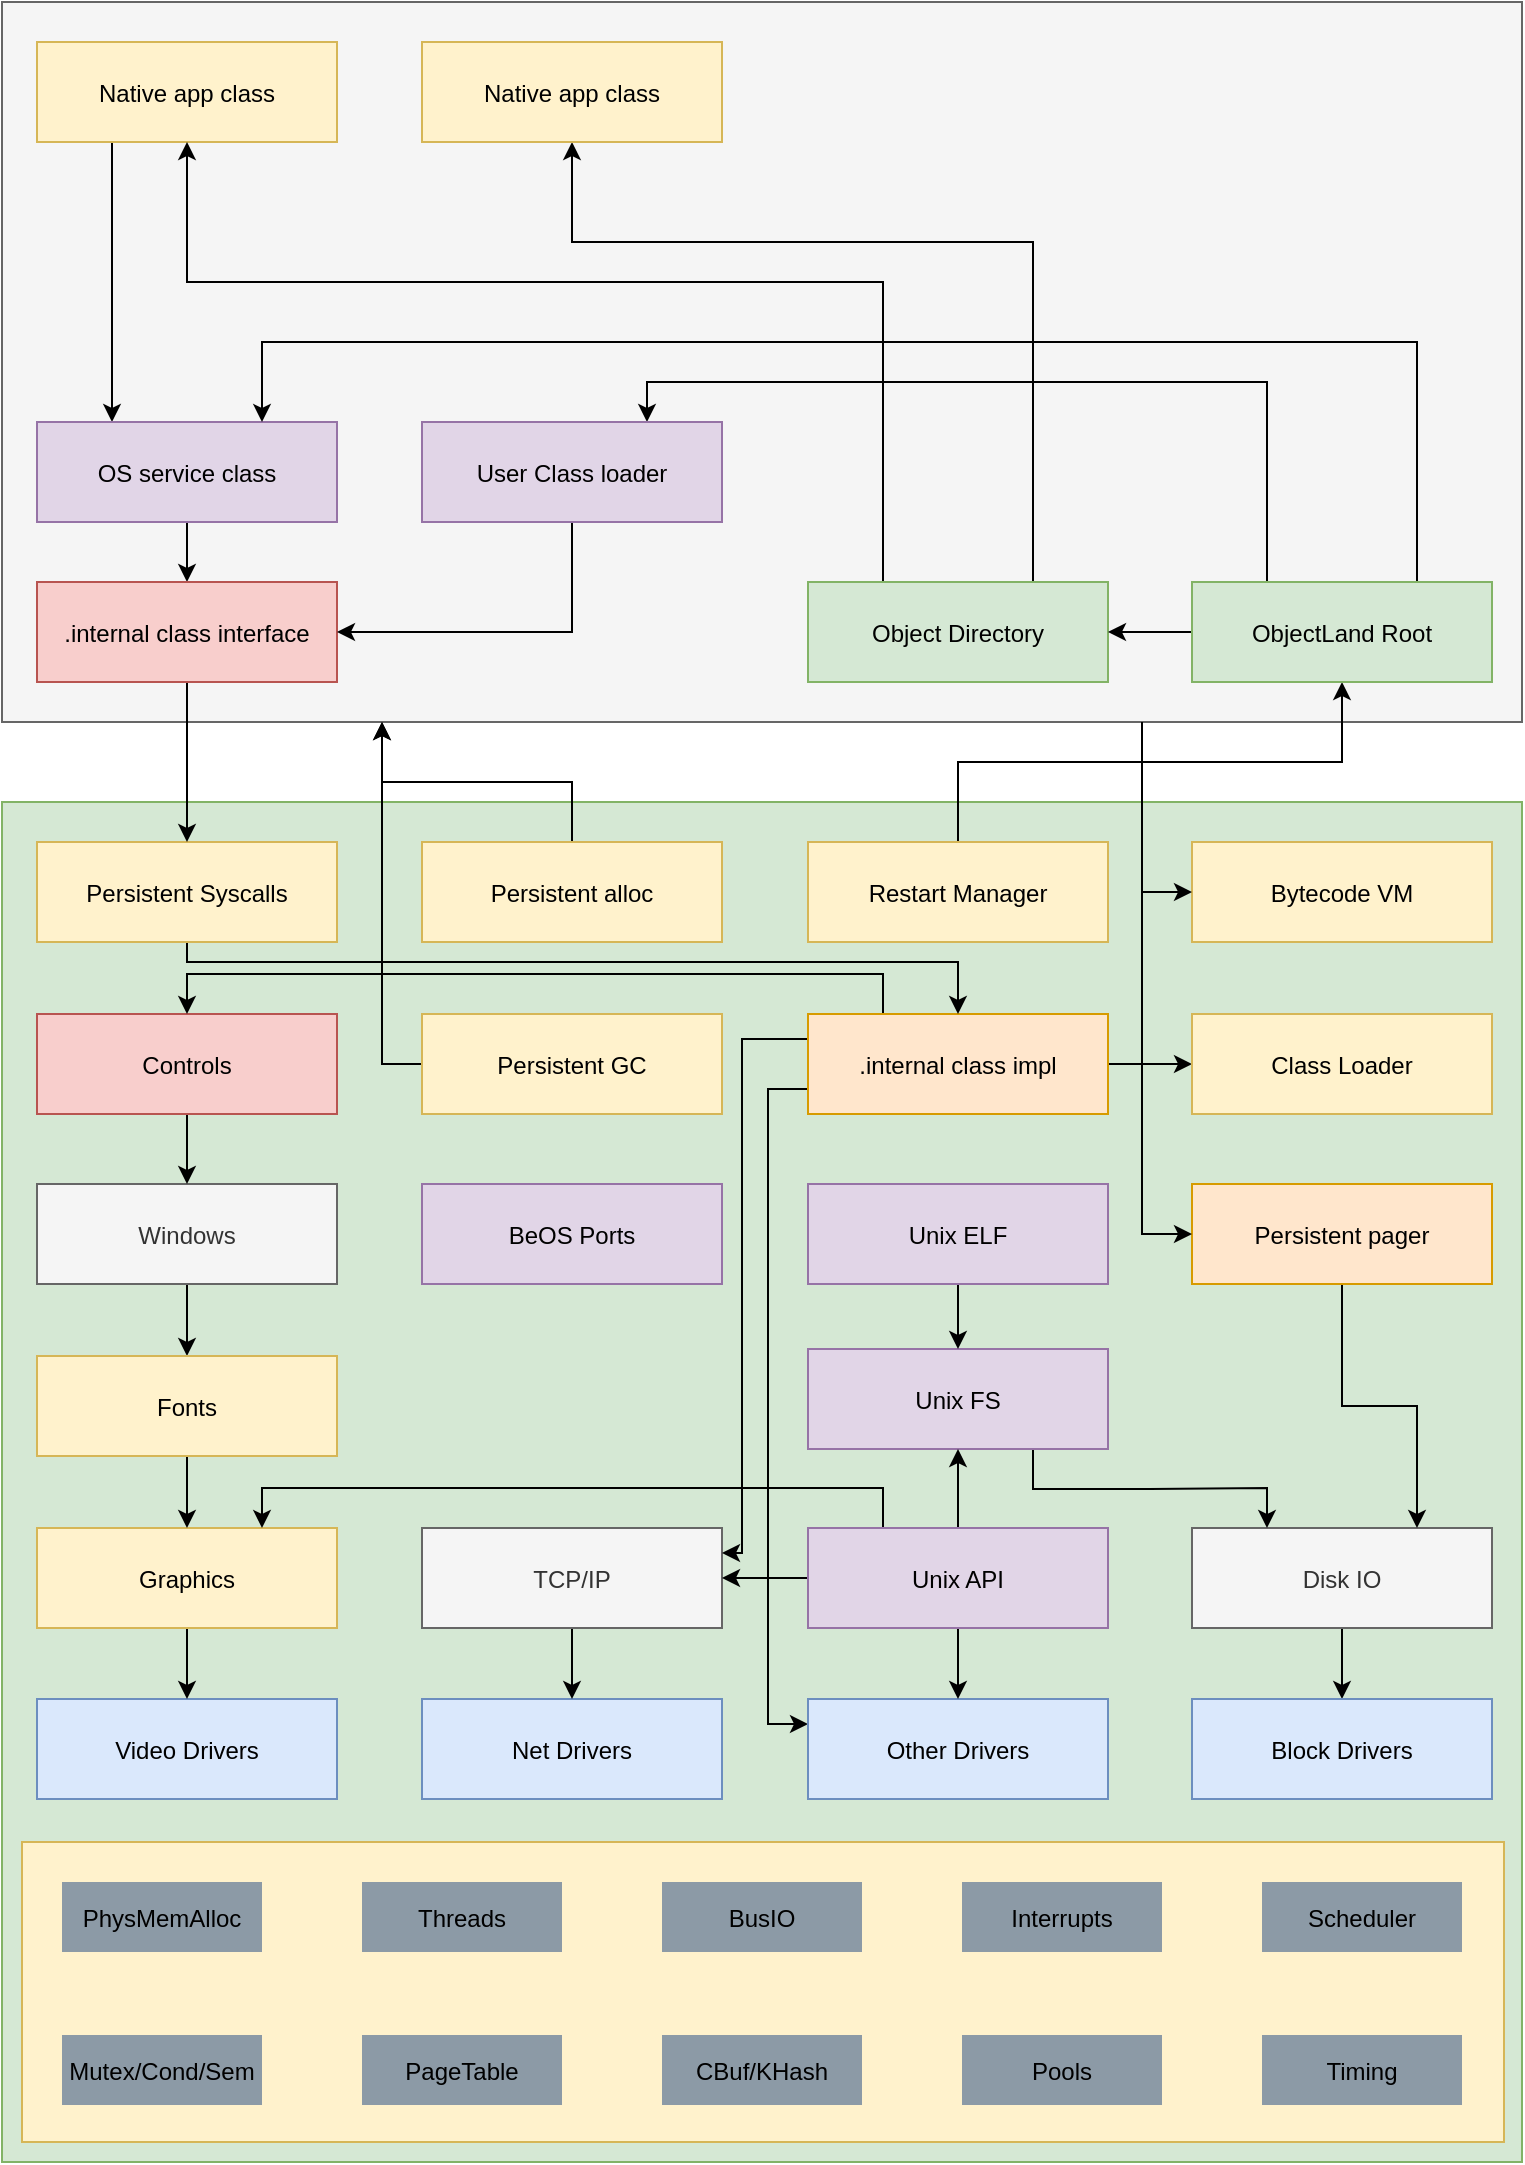 <mxfile version="12.2.0" type="github" pages="1">
  <diagram id="MmI_iWkdmgnguwUkRg-a" name="Page-1">
    <mxGraphModel dx="1550" dy="600" grid="1" gridSize="10" guides="1" tooltips="1" connect="1" arrows="1" fold="1" page="1" pageScale="1" pageWidth="827" pageHeight="1169" math="0" shadow="0">
      <root>
        <mxCell id="0"/>
        <mxCell id="1" parent="0"/>
        <mxCell id="dQvQc72deKFeYz-QL_CX-1" value="" style="fillColor=#f5f5f5;strokeColor=#666666;fontColor=#333333;" vertex="1" parent="1">
          <mxGeometry x="40" y="40" width="760" height="360" as="geometry"/>
        </mxCell>
        <mxCell id="dQvQc72deKFeYz-QL_CX-2" value="" style="fillColor=#d5e8d4;strokeColor=#82b366;" vertex="1" parent="1">
          <mxGeometry x="40" y="440" width="760" height="680" as="geometry"/>
        </mxCell>
        <mxCell id="dQvQc72deKFeYz-QL_CX-51" style="edgeStyle=orthogonalEdgeStyle;rounded=0;orthogonalLoop=1;jettySize=auto;html=1;exitX=0.5;exitY=1;exitDx=0;exitDy=0;entryX=0.5;entryY=0;entryDx=0;entryDy=0;" edge="1" parent="1" source="dQvQc72deKFeYz-QL_CX-3" target="dQvQc72deKFeYz-QL_CX-5">
          <mxGeometry relative="1" as="geometry"/>
        </mxCell>
        <mxCell id="dQvQc72deKFeYz-QL_CX-3" value="Disk IO" style="fillColor=#f5f5f5;strokeColor=#666666;fontColor=#333333;imageHeight=24;imageWidth=120;" vertex="1" parent="1">
          <mxGeometry x="635" y="803" width="150" height="50" as="geometry"/>
        </mxCell>
        <mxCell id="dQvQc72deKFeYz-QL_CX-54" style="edgeStyle=orthogonalEdgeStyle;rounded=0;orthogonalLoop=1;jettySize=auto;html=1;exitX=0.5;exitY=1;exitDx=0;exitDy=0;entryX=0.75;entryY=0;entryDx=0;entryDy=0;" edge="1" parent="1" source="dQvQc72deKFeYz-QL_CX-4" target="dQvQc72deKFeYz-QL_CX-3">
          <mxGeometry relative="1" as="geometry"/>
        </mxCell>
        <mxCell id="dQvQc72deKFeYz-QL_CX-4" value="Persistent pager" style="fillColor=#ffe6cc;strokeColor=#d79b00;imageHeight=24;imageWidth=120;" vertex="1" parent="1">
          <mxGeometry x="635" y="631" width="150" height="50" as="geometry"/>
        </mxCell>
        <mxCell id="dQvQc72deKFeYz-QL_CX-5" value="Block Drivers" style="fillColor=#dae8fc;strokeColor=#6c8ebf;imageHeight=24;imageWidth=120;" vertex="1" parent="1">
          <mxGeometry x="635" y="888.5" width="150" height="50" as="geometry"/>
        </mxCell>
        <mxCell id="dQvQc72deKFeYz-QL_CX-6" value="Bytecode VM" style="fillColor=#fff2cc;strokeColor=#d6b656;imageHeight=24;imageWidth=120;" vertex="1" parent="1">
          <mxGeometry x="635" y="460" width="150" height="50" as="geometry"/>
        </mxCell>
        <mxCell id="dQvQc72deKFeYz-QL_CX-7" value="Video Drivers" style="fillColor=#dae8fc;strokeColor=#6c8ebf;imageHeight=24;imageWidth=120;" vertex="1" parent="1">
          <mxGeometry x="57.5" y="888.5" width="150" height="50" as="geometry"/>
        </mxCell>
        <mxCell id="dQvQc72deKFeYz-QL_CX-70" style="edgeStyle=orthogonalEdgeStyle;rounded=0;orthogonalLoop=1;jettySize=auto;html=1;exitX=0.5;exitY=0;exitDx=0;exitDy=0;" edge="1" parent="1" source="dQvQc72deKFeYz-QL_CX-8" target="dQvQc72deKFeYz-QL_CX-29">
          <mxGeometry relative="1" as="geometry"/>
        </mxCell>
        <mxCell id="dQvQc72deKFeYz-QL_CX-8" value="Restart Manager" style="fillColor=#fff2cc;strokeColor=#d6b656;imageHeight=24;imageWidth=120;" vertex="1" parent="1">
          <mxGeometry x="443" y="460" width="150" height="50" as="geometry"/>
        </mxCell>
        <mxCell id="dQvQc72deKFeYz-QL_CX-58" style="edgeStyle=orthogonalEdgeStyle;rounded=0;orthogonalLoop=1;jettySize=auto;html=1;exitX=0.5;exitY=0;exitDx=0;exitDy=0;entryX=0.25;entryY=1;entryDx=0;entryDy=0;" edge="1" parent="1" source="dQvQc72deKFeYz-QL_CX-9" target="dQvQc72deKFeYz-QL_CX-1">
          <mxGeometry relative="1" as="geometry"/>
        </mxCell>
        <mxCell id="dQvQc72deKFeYz-QL_CX-9" value="Persistent alloc" style="fillColor=#fff2cc;strokeColor=#d6b656;imageHeight=24;imageWidth=120;" vertex="1" parent="1">
          <mxGeometry x="250" y="460" width="150" height="50" as="geometry"/>
        </mxCell>
        <mxCell id="dQvQc72deKFeYz-QL_CX-59" style="edgeStyle=orthogonalEdgeStyle;rounded=0;orthogonalLoop=1;jettySize=auto;html=1;exitX=0;exitY=0.5;exitDx=0;exitDy=0;" edge="1" parent="1" source="dQvQc72deKFeYz-QL_CX-10">
          <mxGeometry relative="1" as="geometry">
            <mxPoint x="230" y="400" as="targetPoint"/>
          </mxGeometry>
        </mxCell>
        <mxCell id="dQvQc72deKFeYz-QL_CX-10" value="Persistent GC" style="fillColor=#fff2cc;strokeColor=#d6b656;imageHeight=24;imageWidth=120;" vertex="1" parent="1">
          <mxGeometry x="250" y="546" width="150" height="50" as="geometry"/>
        </mxCell>
        <mxCell id="dQvQc72deKFeYz-QL_CX-47" style="edgeStyle=orthogonalEdgeStyle;rounded=0;orthogonalLoop=1;jettySize=auto;html=1;exitX=0.5;exitY=1;exitDx=0;exitDy=0;entryX=0.5;entryY=0;entryDx=0;entryDy=0;" edge="1" parent="1" source="dQvQc72deKFeYz-QL_CX-11" target="dQvQc72deKFeYz-QL_CX-14">
          <mxGeometry relative="1" as="geometry"/>
        </mxCell>
        <mxCell id="dQvQc72deKFeYz-QL_CX-11" value="Windows" style="fillColor=#f5f5f5;strokeColor=#666666;fontColor=#333333;imageHeight=24;imageWidth=120;" vertex="1" parent="1">
          <mxGeometry x="57.5" y="631" width="150" height="50" as="geometry"/>
        </mxCell>
        <mxCell id="dQvQc72deKFeYz-QL_CX-48" style="edgeStyle=orthogonalEdgeStyle;rounded=0;orthogonalLoop=1;jettySize=auto;html=1;exitX=0.5;exitY=1;exitDx=0;exitDy=0;entryX=0.5;entryY=0;entryDx=0;entryDy=0;" edge="1" parent="1" source="dQvQc72deKFeYz-QL_CX-12" target="dQvQc72deKFeYz-QL_CX-11">
          <mxGeometry relative="1" as="geometry"/>
        </mxCell>
        <mxCell id="dQvQc72deKFeYz-QL_CX-12" value="Controls" style="fillColor=#f8cecc;strokeColor=#b85450;imageHeight=24;imageWidth=120;" vertex="1" parent="1">
          <mxGeometry x="57.5" y="546" width="150" height="50" as="geometry"/>
        </mxCell>
        <mxCell id="dQvQc72deKFeYz-QL_CX-45" style="edgeStyle=orthogonalEdgeStyle;rounded=0;orthogonalLoop=1;jettySize=auto;html=1;exitX=0.5;exitY=1;exitDx=0;exitDy=0;" edge="1" parent="1" source="dQvQc72deKFeYz-QL_CX-13" target="dQvQc72deKFeYz-QL_CX-7">
          <mxGeometry relative="1" as="geometry"/>
        </mxCell>
        <mxCell id="dQvQc72deKFeYz-QL_CX-13" value="Graphics" style="fillColor=#fff2cc;strokeColor=#d6b656;imageHeight=24;imageWidth=120;" vertex="1" parent="1">
          <mxGeometry x="57.5" y="803" width="150" height="50" as="geometry"/>
        </mxCell>
        <mxCell id="dQvQc72deKFeYz-QL_CX-46" style="edgeStyle=orthogonalEdgeStyle;rounded=0;orthogonalLoop=1;jettySize=auto;html=1;exitX=0.5;exitY=1;exitDx=0;exitDy=0;" edge="1" parent="1" source="dQvQc72deKFeYz-QL_CX-14" target="dQvQc72deKFeYz-QL_CX-13">
          <mxGeometry relative="1" as="geometry"/>
        </mxCell>
        <mxCell id="dQvQc72deKFeYz-QL_CX-14" value="Fonts" style="fillColor=#fff2cc;strokeColor=#d6b656;imageHeight=24;imageWidth=120;" vertex="1" parent="1">
          <mxGeometry x="57.5" y="717" width="150" height="50" as="geometry"/>
        </mxCell>
        <mxCell id="dQvQc72deKFeYz-QL_CX-15" value="Net Drivers" style="fillColor=#dae8fc;strokeColor=#6c8ebf;imageHeight=24;imageWidth=120;" vertex="1" parent="1">
          <mxGeometry x="250" y="888.5" width="150" height="50" as="geometry"/>
        </mxCell>
        <mxCell id="dQvQc72deKFeYz-QL_CX-49" style="edgeStyle=orthogonalEdgeStyle;rounded=0;orthogonalLoop=1;jettySize=auto;html=1;exitX=0.5;exitY=1;exitDx=0;exitDy=0;entryX=0.5;entryY=0;entryDx=0;entryDy=0;" edge="1" parent="1" source="dQvQc72deKFeYz-QL_CX-16" target="dQvQc72deKFeYz-QL_CX-15">
          <mxGeometry relative="1" as="geometry"/>
        </mxCell>
        <mxCell id="dQvQc72deKFeYz-QL_CX-16" value="TCP/IP" style="fillColor=#f5f5f5;strokeColor=#666666;fontColor=#333333;imageHeight=24;imageWidth=120;" vertex="1" parent="1">
          <mxGeometry x="250" y="803" width="150" height="50" as="geometry"/>
        </mxCell>
        <mxCell id="dQvQc72deKFeYz-QL_CX-73" style="edgeStyle=orthogonalEdgeStyle;rounded=0;orthogonalLoop=1;jettySize=auto;html=1;exitX=0.25;exitY=0;exitDx=0;exitDy=0;entryX=0.5;entryY=0;entryDx=0;entryDy=0;" edge="1" parent="1" source="dQvQc72deKFeYz-QL_CX-17" target="dQvQc72deKFeYz-QL_CX-12">
          <mxGeometry relative="1" as="geometry"/>
        </mxCell>
        <mxCell id="dQvQc72deKFeYz-QL_CX-74" style="edgeStyle=orthogonalEdgeStyle;rounded=0;orthogonalLoop=1;jettySize=auto;html=1;exitX=1;exitY=0.5;exitDx=0;exitDy=0;entryX=0;entryY=0.5;entryDx=0;entryDy=0;" edge="1" parent="1" source="dQvQc72deKFeYz-QL_CX-17" target="dQvQc72deKFeYz-QL_CX-42">
          <mxGeometry relative="1" as="geometry"/>
        </mxCell>
        <mxCell id="dQvQc72deKFeYz-QL_CX-76" style="edgeStyle=orthogonalEdgeStyle;rounded=0;orthogonalLoop=1;jettySize=auto;html=1;exitX=0;exitY=0.25;exitDx=0;exitDy=0;entryX=1;entryY=0.25;entryDx=0;entryDy=0;" edge="1" parent="1" source="dQvQc72deKFeYz-QL_CX-17" target="dQvQc72deKFeYz-QL_CX-16">
          <mxGeometry relative="1" as="geometry">
            <Array as="points">
              <mxPoint x="410" y="559"/>
              <mxPoint x="410" y="816"/>
            </Array>
          </mxGeometry>
        </mxCell>
        <mxCell id="dQvQc72deKFeYz-QL_CX-77" style="edgeStyle=orthogonalEdgeStyle;rounded=0;orthogonalLoop=1;jettySize=auto;html=1;exitX=0;exitY=0.75;exitDx=0;exitDy=0;entryX=0;entryY=0.25;entryDx=0;entryDy=0;" edge="1" parent="1" source="dQvQc72deKFeYz-QL_CX-17" target="dQvQc72deKFeYz-QL_CX-18">
          <mxGeometry relative="1" as="geometry"/>
        </mxCell>
        <mxCell id="dQvQc72deKFeYz-QL_CX-17" value=".internal class impl" style="fillColor=#ffe6cc;strokeColor=#d79b00;imageHeight=24;imageWidth=120;" vertex="1" parent="1">
          <mxGeometry x="443" y="546" width="150" height="50" as="geometry"/>
        </mxCell>
        <mxCell id="dQvQc72deKFeYz-QL_CX-18" value="Other Drivers" style="fillColor=#dae8fc;strokeColor=#6c8ebf;imageHeight=24;imageWidth=120;" vertex="1" parent="1">
          <mxGeometry x="443" y="888.5" width="150" height="50" as="geometry"/>
        </mxCell>
        <mxCell id="dQvQc72deKFeYz-QL_CX-50" style="edgeStyle=orthogonalEdgeStyle;rounded=0;orthogonalLoop=1;jettySize=auto;html=1;exitX=0.75;exitY=1;exitDx=0;exitDy=0;entryX=0.25;entryY=0;entryDx=0;entryDy=0;" edge="1" parent="1" source="dQvQc72deKFeYz-QL_CX-19" target="dQvQc72deKFeYz-QL_CX-3">
          <mxGeometry relative="1" as="geometry"/>
        </mxCell>
        <mxCell id="dQvQc72deKFeYz-QL_CX-19" value="Unix FS" style="fillColor=#e1d5e7;strokeColor=#9673a6;imageHeight=24;imageWidth=120;" vertex="1" parent="1">
          <mxGeometry x="443" y="713.5" width="150" height="50" as="geometry"/>
        </mxCell>
        <mxCell id="dQvQc72deKFeYz-QL_CX-53" style="edgeStyle=orthogonalEdgeStyle;rounded=0;orthogonalLoop=1;jettySize=auto;html=1;exitX=0.5;exitY=0;exitDx=0;exitDy=0;entryX=0.5;entryY=1;entryDx=0;entryDy=0;" edge="1" parent="1" source="dQvQc72deKFeYz-QL_CX-20" target="dQvQc72deKFeYz-QL_CX-19">
          <mxGeometry relative="1" as="geometry"/>
        </mxCell>
        <mxCell id="dQvQc72deKFeYz-QL_CX-78" style="edgeStyle=orthogonalEdgeStyle;rounded=0;orthogonalLoop=1;jettySize=auto;html=1;exitX=0;exitY=0.5;exitDx=0;exitDy=0;entryX=1;entryY=0.5;entryDx=0;entryDy=0;" edge="1" parent="1" source="dQvQc72deKFeYz-QL_CX-20" target="dQvQc72deKFeYz-QL_CX-16">
          <mxGeometry relative="1" as="geometry"/>
        </mxCell>
        <mxCell id="dQvQc72deKFeYz-QL_CX-79" style="edgeStyle=orthogonalEdgeStyle;rounded=0;orthogonalLoop=1;jettySize=auto;html=1;exitX=0.5;exitY=1;exitDx=0;exitDy=0;entryX=0.5;entryY=0;entryDx=0;entryDy=0;" edge="1" parent="1" source="dQvQc72deKFeYz-QL_CX-20" target="dQvQc72deKFeYz-QL_CX-18">
          <mxGeometry relative="1" as="geometry"/>
        </mxCell>
        <mxCell id="dQvQc72deKFeYz-QL_CX-80" style="edgeStyle=orthogonalEdgeStyle;rounded=0;orthogonalLoop=1;jettySize=auto;html=1;exitX=0.25;exitY=0;exitDx=0;exitDy=0;entryX=0.75;entryY=0;entryDx=0;entryDy=0;" edge="1" parent="1" source="dQvQc72deKFeYz-QL_CX-20" target="dQvQc72deKFeYz-QL_CX-13">
          <mxGeometry relative="1" as="geometry"/>
        </mxCell>
        <mxCell id="dQvQc72deKFeYz-QL_CX-20" value="Unix API" style="fillColor=#e1d5e7;strokeColor=#9673a6;imageHeight=24;imageWidth=120;" vertex="1" parent="1">
          <mxGeometry x="443" y="803" width="150" height="50" as="geometry"/>
        </mxCell>
        <mxCell id="dQvQc72deKFeYz-QL_CX-52" style="edgeStyle=orthogonalEdgeStyle;rounded=0;orthogonalLoop=1;jettySize=auto;html=1;exitX=0.5;exitY=1;exitDx=0;exitDy=0;entryX=0.5;entryY=0;entryDx=0;entryDy=0;" edge="1" parent="1" source="dQvQc72deKFeYz-QL_CX-21" target="dQvQc72deKFeYz-QL_CX-19">
          <mxGeometry relative="1" as="geometry"/>
        </mxCell>
        <mxCell id="dQvQc72deKFeYz-QL_CX-21" value="Unix ELF" style="fillColor=#e1d5e7;strokeColor=#9673a6;imageHeight=24;imageWidth=120;" vertex="1" parent="1">
          <mxGeometry x="443" y="631" width="150" height="50" as="geometry"/>
        </mxCell>
        <mxCell id="dQvQc72deKFeYz-QL_CX-23" value="BeOS Ports" style="fillColor=#e1d5e7;strokeColor=#9673a6;imageHeight=24;imageWidth=120;" vertex="1" parent="1">
          <mxGeometry x="250" y="631" width="150" height="50" as="geometry"/>
        </mxCell>
        <mxCell id="dQvQc72deKFeYz-QL_CX-56" style="edgeStyle=orthogonalEdgeStyle;rounded=0;orthogonalLoop=1;jettySize=auto;html=1;exitX=0.5;exitY=1;exitDx=0;exitDy=0;" edge="1" parent="1" source="dQvQc72deKFeYz-QL_CX-24" target="dQvQc72deKFeYz-QL_CX-17">
          <mxGeometry relative="1" as="geometry">
            <Array as="points">
              <mxPoint x="133" y="520"/>
              <mxPoint x="518" y="520"/>
            </Array>
          </mxGeometry>
        </mxCell>
        <mxCell id="dQvQc72deKFeYz-QL_CX-24" value="Persistent Syscalls" style="fillColor=#fff2cc;strokeColor=#d6b656;imageHeight=24;imageWidth=120;" vertex="1" parent="1">
          <mxGeometry x="57.5" y="460" width="150" height="50" as="geometry"/>
        </mxCell>
        <mxCell id="dQvQc72deKFeYz-QL_CX-69" style="edgeStyle=orthogonalEdgeStyle;rounded=0;orthogonalLoop=1;jettySize=auto;html=1;exitX=0.25;exitY=1;exitDx=0;exitDy=0;entryX=0.25;entryY=0;entryDx=0;entryDy=0;" edge="1" parent="1" source="dQvQc72deKFeYz-QL_CX-25" target="dQvQc72deKFeYz-QL_CX-26">
          <mxGeometry relative="1" as="geometry"/>
        </mxCell>
        <mxCell id="dQvQc72deKFeYz-QL_CX-25" value="Native app class" style="fillColor=#fff2cc;strokeColor=#d6b656;imageHeight=24;imageWidth=120;" vertex="1" parent="1">
          <mxGeometry x="57.5" y="60" width="150" height="50" as="geometry"/>
        </mxCell>
        <mxCell id="dQvQc72deKFeYz-QL_CX-61" style="edgeStyle=orthogonalEdgeStyle;rounded=0;orthogonalLoop=1;jettySize=auto;html=1;exitX=0.5;exitY=1;exitDx=0;exitDy=0;entryX=0.5;entryY=0;entryDx=0;entryDy=0;" edge="1" parent="1" source="dQvQc72deKFeYz-QL_CX-26" target="dQvQc72deKFeYz-QL_CX-31">
          <mxGeometry relative="1" as="geometry"/>
        </mxCell>
        <mxCell id="dQvQc72deKFeYz-QL_CX-26" value="OS service class" style="fillColor=#e1d5e7;strokeColor=#9673a6;imageHeight=24;imageWidth=120;" vertex="1" parent="1">
          <mxGeometry x="57.5" y="250" width="150" height="50" as="geometry"/>
        </mxCell>
        <mxCell id="dQvQc72deKFeYz-QL_CX-66" style="edgeStyle=orthogonalEdgeStyle;rounded=0;orthogonalLoop=1;jettySize=auto;html=1;exitX=0.25;exitY=0;exitDx=0;exitDy=0;entryX=0.5;entryY=1;entryDx=0;entryDy=0;" edge="1" parent="1" source="dQvQc72deKFeYz-QL_CX-28" target="dQvQc72deKFeYz-QL_CX-25">
          <mxGeometry relative="1" as="geometry">
            <Array as="points">
              <mxPoint x="481" y="180"/>
              <mxPoint x="133" y="180"/>
            </Array>
          </mxGeometry>
        </mxCell>
        <mxCell id="dQvQc72deKFeYz-QL_CX-68" style="edgeStyle=orthogonalEdgeStyle;rounded=0;orthogonalLoop=1;jettySize=auto;html=1;exitX=0.75;exitY=0;exitDx=0;exitDy=0;" edge="1" parent="1" source="dQvQc72deKFeYz-QL_CX-28" target="dQvQc72deKFeYz-QL_CX-30">
          <mxGeometry relative="1" as="geometry">
            <Array as="points">
              <mxPoint x="556" y="160"/>
              <mxPoint x="325" y="160"/>
            </Array>
          </mxGeometry>
        </mxCell>
        <mxCell id="dQvQc72deKFeYz-QL_CX-28" value="Object Directory" style="fillColor=#d5e8d4;strokeColor=#82b366;imageHeight=24;imageWidth=120;" vertex="1" parent="1">
          <mxGeometry x="443" y="330" width="150" height="50" as="geometry"/>
        </mxCell>
        <mxCell id="dQvQc72deKFeYz-QL_CX-63" style="edgeStyle=orthogonalEdgeStyle;rounded=0;orthogonalLoop=1;jettySize=auto;html=1;exitX=0.25;exitY=0;exitDx=0;exitDy=0;entryX=0.75;entryY=0;entryDx=0;entryDy=0;" edge="1" parent="1" source="dQvQc72deKFeYz-QL_CX-29" target="dQvQc72deKFeYz-QL_CX-41">
          <mxGeometry relative="1" as="geometry"/>
        </mxCell>
        <mxCell id="dQvQc72deKFeYz-QL_CX-64" style="edgeStyle=orthogonalEdgeStyle;rounded=0;orthogonalLoop=1;jettySize=auto;html=1;exitX=0.75;exitY=0;exitDx=0;exitDy=0;entryX=0.75;entryY=0;entryDx=0;entryDy=0;" edge="1" parent="1" source="dQvQc72deKFeYz-QL_CX-29" target="dQvQc72deKFeYz-QL_CX-26">
          <mxGeometry relative="1" as="geometry">
            <Array as="points">
              <mxPoint x="748" y="210"/>
              <mxPoint x="170" y="210"/>
            </Array>
          </mxGeometry>
        </mxCell>
        <mxCell id="dQvQc72deKFeYz-QL_CX-65" style="edgeStyle=orthogonalEdgeStyle;rounded=0;orthogonalLoop=1;jettySize=auto;html=1;exitX=0;exitY=0.5;exitDx=0;exitDy=0;entryX=1;entryY=0.5;entryDx=0;entryDy=0;" edge="1" parent="1" source="dQvQc72deKFeYz-QL_CX-29" target="dQvQc72deKFeYz-QL_CX-28">
          <mxGeometry relative="1" as="geometry"/>
        </mxCell>
        <mxCell id="dQvQc72deKFeYz-QL_CX-29" value="ObjectLand Root" style="fillColor=#d5e8d4;strokeColor=#82b366;imageHeight=24;imageWidth=120;" vertex="1" parent="1">
          <mxGeometry x="635" y="330" width="150" height="50" as="geometry"/>
        </mxCell>
        <mxCell id="dQvQc72deKFeYz-QL_CX-30" value="Native app class" style="fillColor=#fff2cc;strokeColor=#d6b656;imageHeight=24;imageWidth=120;" vertex="1" parent="1">
          <mxGeometry x="250" y="60" width="150" height="50" as="geometry"/>
        </mxCell>
        <mxCell id="dQvQc72deKFeYz-QL_CX-55" style="edgeStyle=orthogonalEdgeStyle;rounded=0;orthogonalLoop=1;jettySize=auto;html=1;exitX=0.5;exitY=1;exitDx=0;exitDy=0;" edge="1" parent="1" source="dQvQc72deKFeYz-QL_CX-31" target="dQvQc72deKFeYz-QL_CX-24">
          <mxGeometry relative="1" as="geometry"/>
        </mxCell>
        <mxCell id="dQvQc72deKFeYz-QL_CX-31" value=".internal class interface" style="fillColor=#f8cecc;strokeColor=#b85450;imageHeight=24;imageWidth=120;" vertex="1" parent="1">
          <mxGeometry x="57.5" y="330" width="150" height="50" as="geometry"/>
        </mxCell>
        <mxCell id="dQvQc72deKFeYz-QL_CX-32" value="" style="fillColor=#fff2cc;strokeColor=#d6b656;" vertex="1" parent="1">
          <mxGeometry x="50" y="960" width="741" height="150" as="geometry"/>
        </mxCell>
        <mxCell id="dQvQc72deKFeYz-QL_CX-33" value="PhysMemAlloc" style="fillColor=#8C9AA6;strokeColor=none;flipV=0;" vertex="1" parent="1">
          <mxGeometry x="70" y="980" width="100" height="35" as="geometry"/>
        </mxCell>
        <mxCell id="dQvQc72deKFeYz-QL_CX-34" value="Threads" style="fillColor=#8C9AA6;strokeColor=none;" vertex="1" parent="1">
          <mxGeometry x="220" y="980" width="100" height="35" as="geometry"/>
        </mxCell>
        <mxCell id="dQvQc72deKFeYz-QL_CX-35" value="BusIO" style="fillColor=#8C9AA6;strokeColor=none;" vertex="1" parent="1">
          <mxGeometry x="370" y="980" width="100" height="35" as="geometry"/>
        </mxCell>
        <mxCell id="dQvQc72deKFeYz-QL_CX-36" value="Interrupts" style="fillColor=#8C9AA6;strokeColor=none;" vertex="1" parent="1">
          <mxGeometry x="520" y="980" width="100" height="35" as="geometry"/>
        </mxCell>
        <mxCell id="dQvQc72deKFeYz-QL_CX-37" value="Mutex/Cond/Sem" style="fillColor=#8C9AA6;strokeColor=none;flipV=0;" vertex="1" parent="1">
          <mxGeometry x="70" y="1056.5" width="100" height="35" as="geometry"/>
        </mxCell>
        <mxCell id="dQvQc72deKFeYz-QL_CX-38" value="PageTable" style="fillColor=#8C9AA6;strokeColor=none;" vertex="1" parent="1">
          <mxGeometry x="220" y="1056.5" width="100" height="35" as="geometry"/>
        </mxCell>
        <mxCell id="dQvQc72deKFeYz-QL_CX-39" value="CBuf/KHash" style="fillColor=#8C9AA6;strokeColor=none;" vertex="1" parent="1">
          <mxGeometry x="370" y="1056.5" width="100" height="35" as="geometry"/>
        </mxCell>
        <mxCell id="dQvQc72deKFeYz-QL_CX-40" value="Pools" style="fillColor=#8C9AA6;strokeColor=none;" vertex="1" parent="1">
          <mxGeometry x="520" y="1056.5" width="100" height="35" as="geometry"/>
        </mxCell>
        <mxCell id="dQvQc72deKFeYz-QL_CX-62" style="edgeStyle=orthogonalEdgeStyle;rounded=0;orthogonalLoop=1;jettySize=auto;html=1;exitX=0.5;exitY=1;exitDx=0;exitDy=0;entryX=1;entryY=0.5;entryDx=0;entryDy=0;" edge="1" parent="1" source="dQvQc72deKFeYz-QL_CX-41" target="dQvQc72deKFeYz-QL_CX-31">
          <mxGeometry relative="1" as="geometry"/>
        </mxCell>
        <mxCell id="dQvQc72deKFeYz-QL_CX-41" value="User Class loader" style="fillColor=#e1d5e7;strokeColor=#9673a6;imageHeight=24;imageWidth=120;" vertex="1" parent="1">
          <mxGeometry x="250" y="250" width="150" height="50" as="geometry"/>
        </mxCell>
        <mxCell id="dQvQc72deKFeYz-QL_CX-42" value="Class Loader" style="fillColor=#fff2cc;strokeColor=#d6b656;imageHeight=24;imageWidth=120;" vertex="1" parent="1">
          <mxGeometry x="635" y="546" width="150" height="50" as="geometry"/>
        </mxCell>
        <mxCell id="dQvQc72deKFeYz-QL_CX-43" value="Scheduler" style="fillColor=#8C9AA6;strokeColor=none;" vertex="1" parent="1">
          <mxGeometry x="670" y="980" width="100" height="35" as="geometry"/>
        </mxCell>
        <mxCell id="dQvQc72deKFeYz-QL_CX-44" value="Timing" style="fillColor=#8C9AA6;strokeColor=none;" vertex="1" parent="1">
          <mxGeometry x="670" y="1056.5" width="100" height="35" as="geometry"/>
        </mxCell>
        <mxCell id="dQvQc72deKFeYz-QL_CX-57" style="edgeStyle=orthogonalEdgeStyle;rounded=0;orthogonalLoop=1;jettySize=auto;html=1;exitX=0.75;exitY=1;exitDx=0;exitDy=0;entryX=0;entryY=0.5;entryDx=0;entryDy=0;" edge="1" parent="1" source="dQvQc72deKFeYz-QL_CX-1" target="dQvQc72deKFeYz-QL_CX-4">
          <mxGeometry relative="1" as="geometry"/>
        </mxCell>
        <mxCell id="dQvQc72deKFeYz-QL_CX-60" style="edgeStyle=orthogonalEdgeStyle;rounded=0;orthogonalLoop=1;jettySize=auto;html=1;exitX=0.75;exitY=1;exitDx=0;exitDy=0;entryX=0;entryY=0.5;entryDx=0;entryDy=0;" edge="1" parent="1" source="dQvQc72deKFeYz-QL_CX-1" target="dQvQc72deKFeYz-QL_CX-6">
          <mxGeometry relative="1" as="geometry"/>
        </mxCell>
      </root>
    </mxGraphModel>
  </diagram>
</mxfile>
